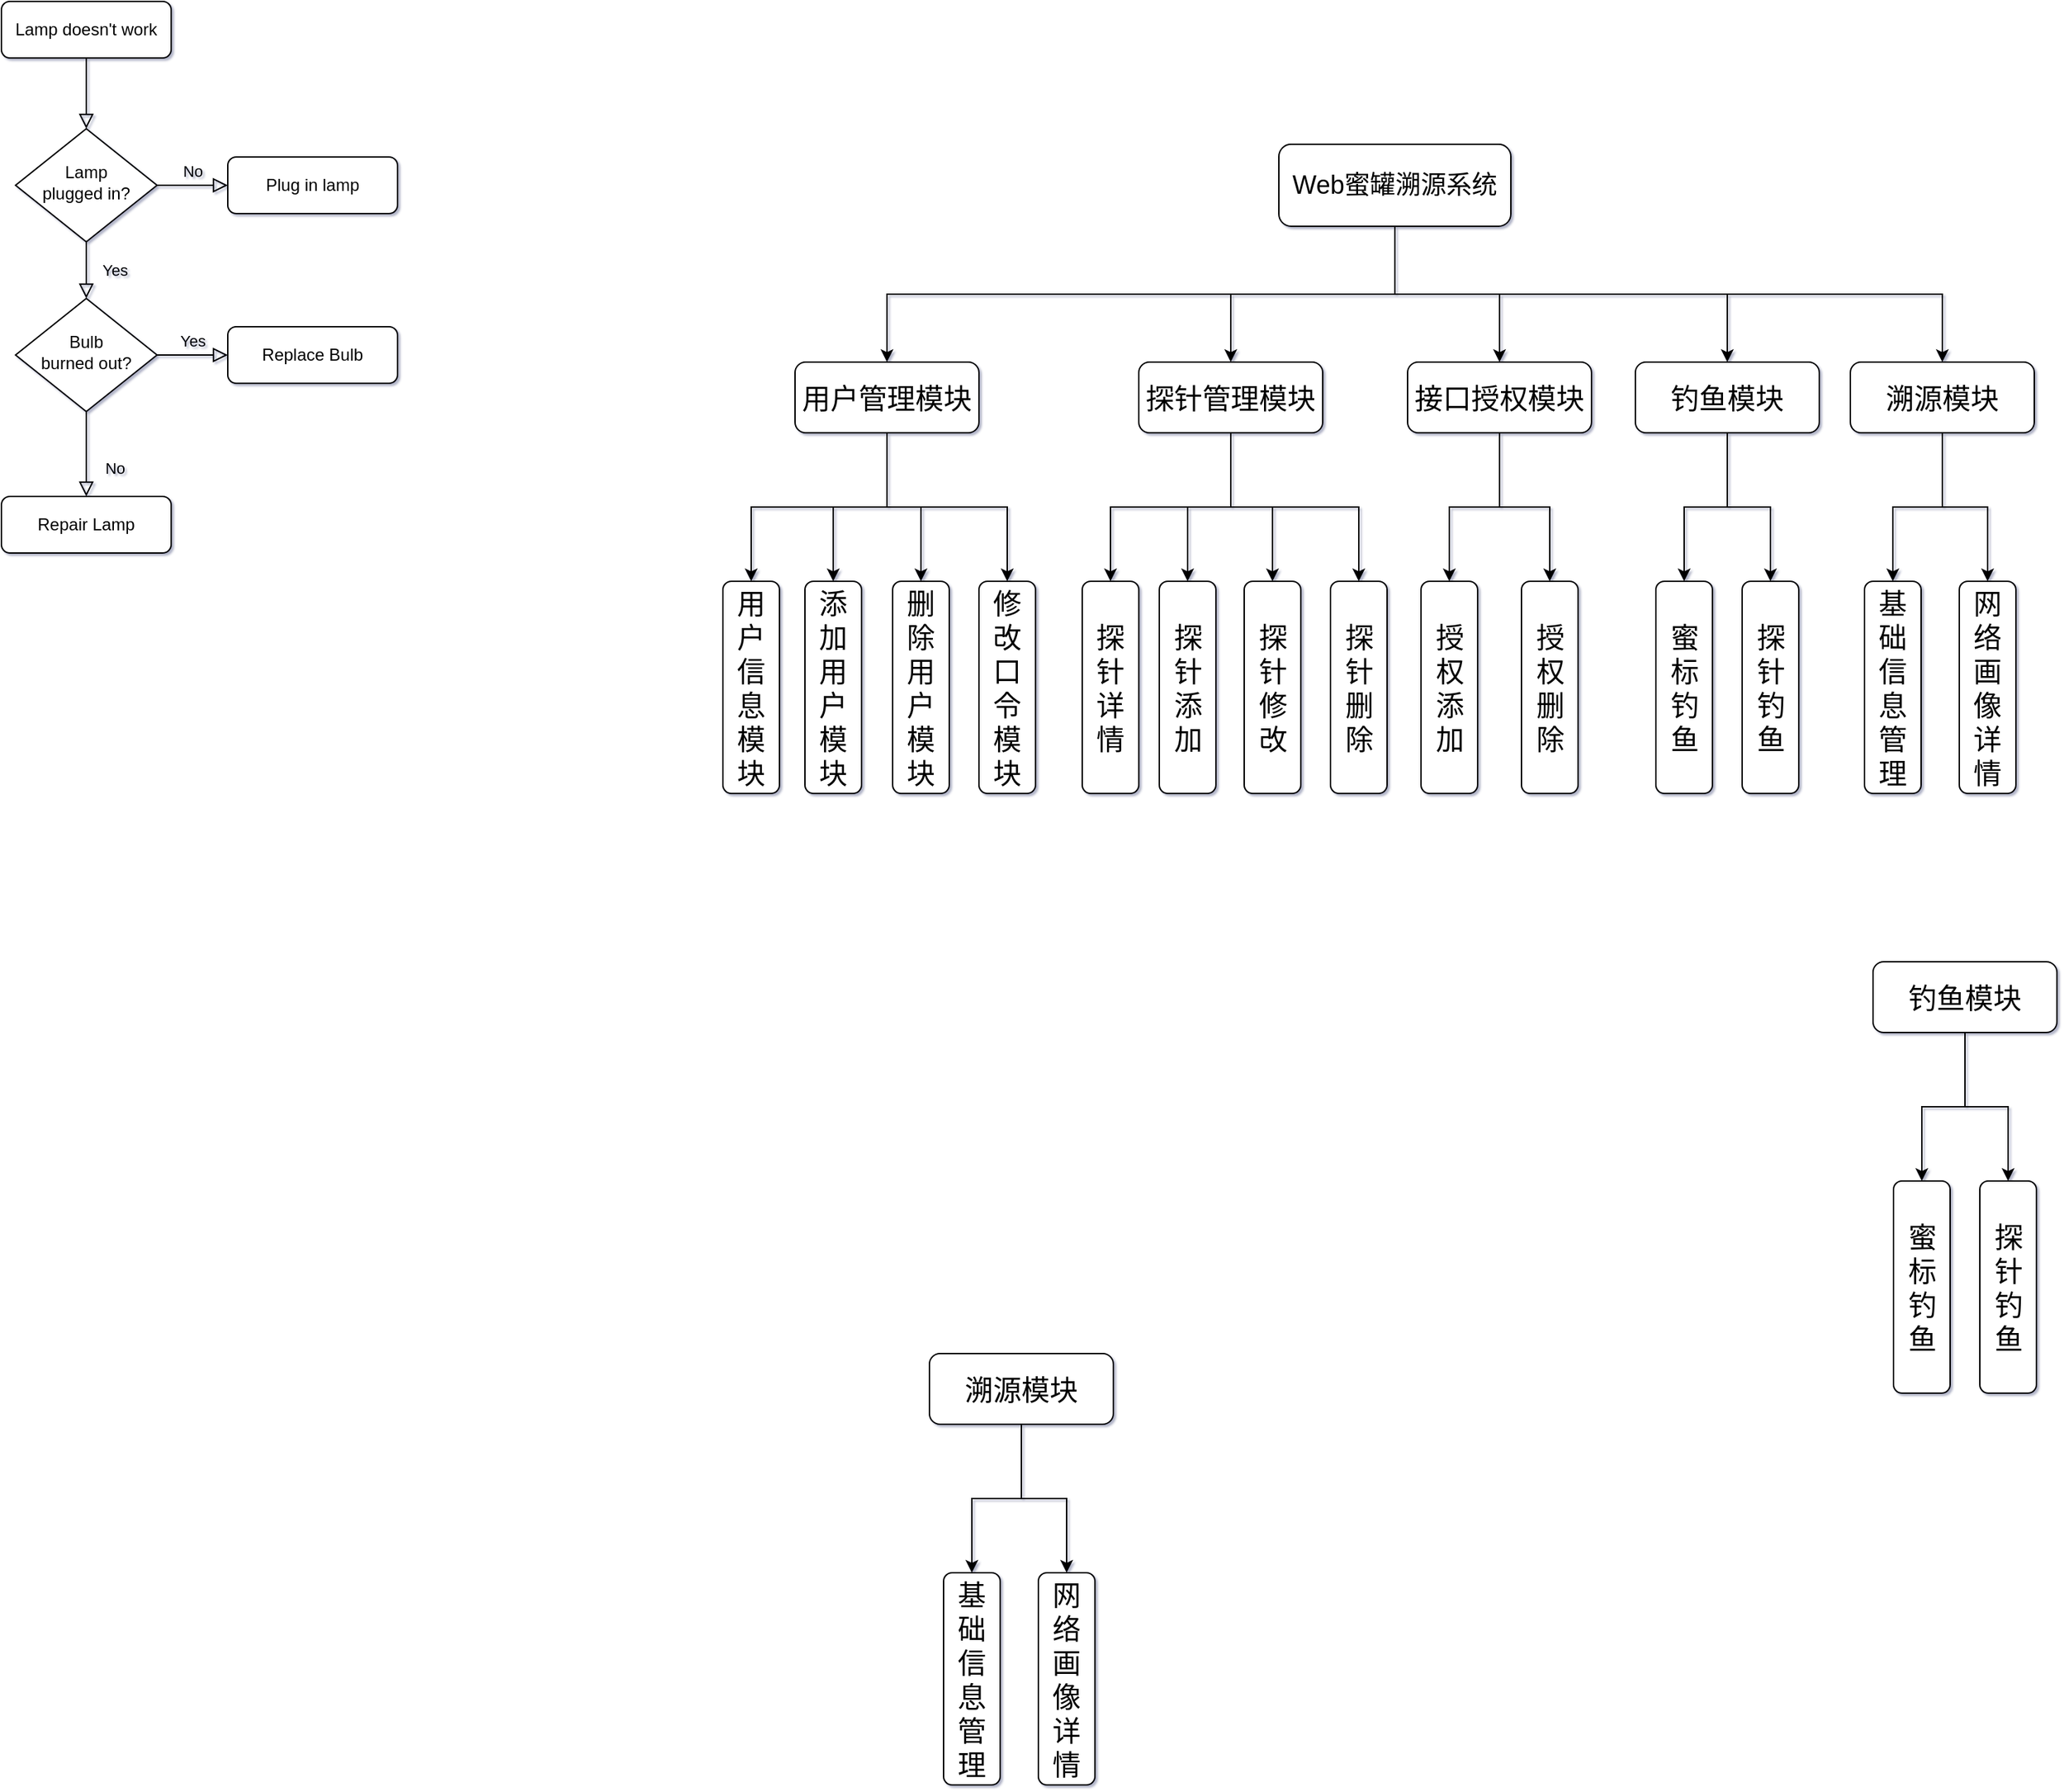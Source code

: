 <mxfile version="14.5.10" type="github">
  <diagram id="C5RBs43oDa-KdzZeNtuy" name="Page-1">
    <mxGraphModel dx="1173" dy="623" grid="0" gridSize="10" guides="1" tooltips="1" connect="1" arrows="1" fold="1" page="0" pageScale="1" pageWidth="827" pageHeight="1169" background="none" math="0" shadow="1">
      <root>
        <mxCell id="WIyWlLk6GJQsqaUBKTNV-0" />
        <mxCell id="WIyWlLk6GJQsqaUBKTNV-1" parent="WIyWlLk6GJQsqaUBKTNV-0" />
        <mxCell id="WIyWlLk6GJQsqaUBKTNV-2" value="" style="rounded=0;html=1;jettySize=auto;orthogonalLoop=1;fontSize=11;endArrow=block;endFill=0;endSize=8;strokeWidth=1;shadow=0;labelBackgroundColor=none;edgeStyle=orthogonalEdgeStyle;" parent="WIyWlLk6GJQsqaUBKTNV-1" source="WIyWlLk6GJQsqaUBKTNV-3" target="WIyWlLk6GJQsqaUBKTNV-6" edge="1">
          <mxGeometry relative="1" as="geometry" />
        </mxCell>
        <mxCell id="WIyWlLk6GJQsqaUBKTNV-3" value="Lamp doesn&#39;t work" style="rounded=1;whiteSpace=wrap;html=1;fontSize=12;glass=0;strokeWidth=1;shadow=0;" parent="WIyWlLk6GJQsqaUBKTNV-1" vertex="1">
          <mxGeometry x="160" y="80" width="120" height="40" as="geometry" />
        </mxCell>
        <mxCell id="WIyWlLk6GJQsqaUBKTNV-4" value="Yes" style="rounded=0;html=1;jettySize=auto;orthogonalLoop=1;fontSize=11;endArrow=block;endFill=0;endSize=8;strokeWidth=1;shadow=0;labelBackgroundColor=none;edgeStyle=orthogonalEdgeStyle;" parent="WIyWlLk6GJQsqaUBKTNV-1" source="WIyWlLk6GJQsqaUBKTNV-6" target="WIyWlLk6GJQsqaUBKTNV-10" edge="1">
          <mxGeometry y="20" relative="1" as="geometry">
            <mxPoint as="offset" />
          </mxGeometry>
        </mxCell>
        <mxCell id="WIyWlLk6GJQsqaUBKTNV-5" value="No" style="edgeStyle=orthogonalEdgeStyle;rounded=0;html=1;jettySize=auto;orthogonalLoop=1;fontSize=11;endArrow=block;endFill=0;endSize=8;strokeWidth=1;shadow=0;labelBackgroundColor=none;" parent="WIyWlLk6GJQsqaUBKTNV-1" source="WIyWlLk6GJQsqaUBKTNV-6" target="WIyWlLk6GJQsqaUBKTNV-7" edge="1">
          <mxGeometry y="10" relative="1" as="geometry">
            <mxPoint as="offset" />
          </mxGeometry>
        </mxCell>
        <mxCell id="WIyWlLk6GJQsqaUBKTNV-6" value="Lamp&lt;br&gt;plugged in?" style="rhombus;whiteSpace=wrap;html=1;shadow=0;fontFamily=Helvetica;fontSize=12;align=center;strokeWidth=1;spacing=6;spacingTop=-4;" parent="WIyWlLk6GJQsqaUBKTNV-1" vertex="1">
          <mxGeometry x="170" y="170" width="100" height="80" as="geometry" />
        </mxCell>
        <mxCell id="WIyWlLk6GJQsqaUBKTNV-7" value="Plug in lamp" style="rounded=1;whiteSpace=wrap;html=1;fontSize=12;glass=0;strokeWidth=1;shadow=0;" parent="WIyWlLk6GJQsqaUBKTNV-1" vertex="1">
          <mxGeometry x="320" y="190" width="120" height="40" as="geometry" />
        </mxCell>
        <mxCell id="WIyWlLk6GJQsqaUBKTNV-8" value="No" style="rounded=0;html=1;jettySize=auto;orthogonalLoop=1;fontSize=11;endArrow=block;endFill=0;endSize=8;strokeWidth=1;shadow=0;labelBackgroundColor=none;edgeStyle=orthogonalEdgeStyle;" parent="WIyWlLk6GJQsqaUBKTNV-1" source="WIyWlLk6GJQsqaUBKTNV-10" target="WIyWlLk6GJQsqaUBKTNV-11" edge="1">
          <mxGeometry x="0.333" y="20" relative="1" as="geometry">
            <mxPoint as="offset" />
          </mxGeometry>
        </mxCell>
        <mxCell id="WIyWlLk6GJQsqaUBKTNV-9" value="Yes" style="edgeStyle=orthogonalEdgeStyle;rounded=0;html=1;jettySize=auto;orthogonalLoop=1;fontSize=11;endArrow=block;endFill=0;endSize=8;strokeWidth=1;shadow=0;labelBackgroundColor=none;" parent="WIyWlLk6GJQsqaUBKTNV-1" source="WIyWlLk6GJQsqaUBKTNV-10" target="WIyWlLk6GJQsqaUBKTNV-12" edge="1">
          <mxGeometry y="10" relative="1" as="geometry">
            <mxPoint as="offset" />
          </mxGeometry>
        </mxCell>
        <mxCell id="WIyWlLk6GJQsqaUBKTNV-10" value="Bulb&lt;br&gt;burned out?" style="rhombus;whiteSpace=wrap;html=1;shadow=0;fontFamily=Helvetica;fontSize=12;align=center;strokeWidth=1;spacing=6;spacingTop=-4;" parent="WIyWlLk6GJQsqaUBKTNV-1" vertex="1">
          <mxGeometry x="170" y="290" width="100" height="80" as="geometry" />
        </mxCell>
        <mxCell id="WIyWlLk6GJQsqaUBKTNV-11" value="Repair Lamp" style="rounded=1;whiteSpace=wrap;html=1;fontSize=12;glass=0;strokeWidth=1;shadow=0;" parent="WIyWlLk6GJQsqaUBKTNV-1" vertex="1">
          <mxGeometry x="160" y="430" width="120" height="40" as="geometry" />
        </mxCell>
        <mxCell id="WIyWlLk6GJQsqaUBKTNV-12" value="Replace Bulb" style="rounded=1;whiteSpace=wrap;html=1;fontSize=12;glass=0;strokeWidth=1;shadow=0;" parent="WIyWlLk6GJQsqaUBKTNV-1" vertex="1">
          <mxGeometry x="320" y="310" width="120" height="40" as="geometry" />
        </mxCell>
        <mxCell id="Zg1x8N40QmGfaq8mfe-Y-34" style="edgeStyle=orthogonalEdgeStyle;rounded=0;orthogonalLoop=1;jettySize=auto;html=1;entryX=0.5;entryY=0;entryDx=0;entryDy=0;fontSize=18;exitX=0.5;exitY=1;exitDx=0;exitDy=0;" edge="1" parent="WIyWlLk6GJQsqaUBKTNV-1" source="Zg1x8N40QmGfaq8mfe-Y-0" target="Zg1x8N40QmGfaq8mfe-Y-2">
          <mxGeometry relative="1" as="geometry" />
        </mxCell>
        <mxCell id="Zg1x8N40QmGfaq8mfe-Y-35" style="edgeStyle=orthogonalEdgeStyle;rounded=0;orthogonalLoop=1;jettySize=auto;html=1;entryX=0.5;entryY=0;entryDx=0;entryDy=0;fontSize=18;exitX=0.5;exitY=1;exitDx=0;exitDy=0;" edge="1" parent="WIyWlLk6GJQsqaUBKTNV-1" source="Zg1x8N40QmGfaq8mfe-Y-0" target="Zg1x8N40QmGfaq8mfe-Y-23">
          <mxGeometry relative="1" as="geometry" />
        </mxCell>
        <mxCell id="Zg1x8N40QmGfaq8mfe-Y-39" style="edgeStyle=orthogonalEdgeStyle;rounded=0;orthogonalLoop=1;jettySize=auto;html=1;fontSize=18;exitX=0.5;exitY=1;exitDx=0;exitDy=0;" edge="1" parent="WIyWlLk6GJQsqaUBKTNV-1" source="Zg1x8N40QmGfaq8mfe-Y-0" target="Zg1x8N40QmGfaq8mfe-Y-3">
          <mxGeometry relative="1" as="geometry" />
        </mxCell>
        <mxCell id="Zg1x8N40QmGfaq8mfe-Y-40" style="edgeStyle=orthogonalEdgeStyle;rounded=0;orthogonalLoop=1;jettySize=auto;html=1;entryX=0.5;entryY=0;entryDx=0;entryDy=0;fontSize=18;exitX=0.5;exitY=1;exitDx=0;exitDy=0;" edge="1" parent="WIyWlLk6GJQsqaUBKTNV-1" source="Zg1x8N40QmGfaq8mfe-Y-0" target="Zg1x8N40QmGfaq8mfe-Y-1">
          <mxGeometry relative="1" as="geometry" />
        </mxCell>
        <mxCell id="Zg1x8N40QmGfaq8mfe-Y-72" style="edgeStyle=orthogonalEdgeStyle;rounded=0;orthogonalLoop=1;jettySize=auto;html=1;entryX=0.5;entryY=0;entryDx=0;entryDy=0;fontSize=15;exitX=0.5;exitY=1;exitDx=0;exitDy=0;" edge="1" parent="WIyWlLk6GJQsqaUBKTNV-1" source="Zg1x8N40QmGfaq8mfe-Y-0" target="Zg1x8N40QmGfaq8mfe-Y-67">
          <mxGeometry relative="1" as="geometry" />
        </mxCell>
        <mxCell id="Zg1x8N40QmGfaq8mfe-Y-0" value="&lt;font style=&quot;font-size: 18px&quot;&gt;Web蜜罐溯源系统&lt;/font&gt;" style="rounded=1;whiteSpace=wrap;html=1;" vertex="1" parent="WIyWlLk6GJQsqaUBKTNV-1">
          <mxGeometry x="1063" y="181" width="164" height="58" as="geometry" />
        </mxCell>
        <mxCell id="Zg1x8N40QmGfaq8mfe-Y-41" style="edgeStyle=orthogonalEdgeStyle;rounded=0;orthogonalLoop=1;jettySize=auto;html=1;entryX=0.5;entryY=0;entryDx=0;entryDy=0;fontSize=18;" edge="1" parent="WIyWlLk6GJQsqaUBKTNV-1" source="Zg1x8N40QmGfaq8mfe-Y-1" target="Zg1x8N40QmGfaq8mfe-Y-10">
          <mxGeometry relative="1" as="geometry" />
        </mxCell>
        <mxCell id="Zg1x8N40QmGfaq8mfe-Y-42" style="edgeStyle=orthogonalEdgeStyle;rounded=0;orthogonalLoop=1;jettySize=auto;html=1;entryX=0.5;entryY=0;entryDx=0;entryDy=0;fontSize=18;" edge="1" parent="WIyWlLk6GJQsqaUBKTNV-1" source="Zg1x8N40QmGfaq8mfe-Y-1" target="Zg1x8N40QmGfaq8mfe-Y-11">
          <mxGeometry relative="1" as="geometry" />
        </mxCell>
        <mxCell id="Zg1x8N40QmGfaq8mfe-Y-43" style="edgeStyle=orthogonalEdgeStyle;rounded=0;orthogonalLoop=1;jettySize=auto;html=1;entryX=0.5;entryY=0;entryDx=0;entryDy=0;fontSize=18;exitX=0.5;exitY=1;exitDx=0;exitDy=0;" edge="1" parent="WIyWlLk6GJQsqaUBKTNV-1" source="Zg1x8N40QmGfaq8mfe-Y-1" target="Zg1x8N40QmGfaq8mfe-Y-8">
          <mxGeometry relative="1" as="geometry" />
        </mxCell>
        <mxCell id="Zg1x8N40QmGfaq8mfe-Y-44" style="edgeStyle=orthogonalEdgeStyle;rounded=0;orthogonalLoop=1;jettySize=auto;html=1;entryX=0.5;entryY=0;entryDx=0;entryDy=0;fontSize=18;exitX=0.5;exitY=1;exitDx=0;exitDy=0;" edge="1" parent="WIyWlLk6GJQsqaUBKTNV-1" source="Zg1x8N40QmGfaq8mfe-Y-1" target="Zg1x8N40QmGfaq8mfe-Y-12">
          <mxGeometry relative="1" as="geometry" />
        </mxCell>
        <mxCell id="Zg1x8N40QmGfaq8mfe-Y-1" value="用户管理模块" style="rounded=1;whiteSpace=wrap;html=1;fontSize=20;" vertex="1" parent="WIyWlLk6GJQsqaUBKTNV-1">
          <mxGeometry x="721" y="335" width="130" height="50" as="geometry" />
        </mxCell>
        <mxCell id="Zg1x8N40QmGfaq8mfe-Y-19" style="edgeStyle=orthogonalEdgeStyle;rounded=0;orthogonalLoop=1;jettySize=auto;html=1;entryX=0.5;entryY=0;entryDx=0;entryDy=0;fontSize=18;" edge="1" parent="WIyWlLk6GJQsqaUBKTNV-1" source="Zg1x8N40QmGfaq8mfe-Y-2" target="Zg1x8N40QmGfaq8mfe-Y-6">
          <mxGeometry relative="1" as="geometry" />
        </mxCell>
        <mxCell id="Zg1x8N40QmGfaq8mfe-Y-20" style="edgeStyle=orthogonalEdgeStyle;rounded=0;orthogonalLoop=1;jettySize=auto;html=1;entryX=0.5;entryY=0;entryDx=0;entryDy=0;fontSize=18;" edge="1" parent="WIyWlLk6GJQsqaUBKTNV-1" source="Zg1x8N40QmGfaq8mfe-Y-2" target="Zg1x8N40QmGfaq8mfe-Y-7">
          <mxGeometry relative="1" as="geometry" />
        </mxCell>
        <mxCell id="Zg1x8N40QmGfaq8mfe-Y-2" value="接口授权模块" style="rounded=1;whiteSpace=wrap;html=1;fontSize=20;" vertex="1" parent="WIyWlLk6GJQsqaUBKTNV-1">
          <mxGeometry x="1154" y="335" width="130" height="50" as="geometry" />
        </mxCell>
        <mxCell id="Zg1x8N40QmGfaq8mfe-Y-21" style="edgeStyle=orthogonalEdgeStyle;rounded=0;orthogonalLoop=1;jettySize=auto;html=1;entryX=0.5;entryY=0;entryDx=0;entryDy=0;fontSize=18;exitX=0.5;exitY=1;exitDx=0;exitDy=0;" edge="1" parent="WIyWlLk6GJQsqaUBKTNV-1" source="Zg1x8N40QmGfaq8mfe-Y-3" target="Zg1x8N40QmGfaq8mfe-Y-4">
          <mxGeometry relative="1" as="geometry" />
        </mxCell>
        <mxCell id="Zg1x8N40QmGfaq8mfe-Y-22" style="edgeStyle=orthogonalEdgeStyle;rounded=0;orthogonalLoop=1;jettySize=auto;html=1;entryX=0.5;entryY=0;entryDx=0;entryDy=0;fontSize=18;" edge="1" parent="WIyWlLk6GJQsqaUBKTNV-1" source="Zg1x8N40QmGfaq8mfe-Y-3" target="Zg1x8N40QmGfaq8mfe-Y-9">
          <mxGeometry relative="1" as="geometry" />
        </mxCell>
        <mxCell id="Zg1x8N40QmGfaq8mfe-Y-29" style="edgeStyle=orthogonalEdgeStyle;rounded=0;orthogonalLoop=1;jettySize=auto;html=1;entryX=0.5;entryY=0;entryDx=0;entryDy=0;fontSize=18;" edge="1" parent="WIyWlLk6GJQsqaUBKTNV-1" source="Zg1x8N40QmGfaq8mfe-Y-3" target="Zg1x8N40QmGfaq8mfe-Y-28">
          <mxGeometry relative="1" as="geometry" />
        </mxCell>
        <mxCell id="Zg1x8N40QmGfaq8mfe-Y-46" style="edgeStyle=orthogonalEdgeStyle;rounded=0;orthogonalLoop=1;jettySize=auto;html=1;entryX=0.5;entryY=0;entryDx=0;entryDy=0;fontSize=18;exitX=0.5;exitY=1;exitDx=0;exitDy=0;" edge="1" parent="WIyWlLk6GJQsqaUBKTNV-1" source="Zg1x8N40QmGfaq8mfe-Y-3" target="Zg1x8N40QmGfaq8mfe-Y-45">
          <mxGeometry relative="1" as="geometry" />
        </mxCell>
        <mxCell id="Zg1x8N40QmGfaq8mfe-Y-3" value="探针管理模块" style="rounded=1;whiteSpace=wrap;html=1;fontSize=20;" vertex="1" parent="WIyWlLk6GJQsqaUBKTNV-1">
          <mxGeometry x="964" y="335" width="130" height="50" as="geometry" />
        </mxCell>
        <mxCell id="Zg1x8N40QmGfaq8mfe-Y-4" value="探&lt;br style=&quot;font-size: 20px&quot;&gt;针&lt;br style=&quot;font-size: 20px&quot;&gt;修改" style="rounded=1;whiteSpace=wrap;html=1;fontSize=20;rotation=0;" vertex="1" parent="WIyWlLk6GJQsqaUBKTNV-1">
          <mxGeometry x="1038.5" y="490" width="40" height="150" as="geometry" />
        </mxCell>
        <mxCell id="Zg1x8N40QmGfaq8mfe-Y-6" value="授&lt;br style=&quot;font-size: 20px;&quot;&gt;权&lt;br style=&quot;font-size: 20px;&quot;&gt;添&lt;br style=&quot;font-size: 20px;&quot;&gt;加" style="rounded=1;whiteSpace=wrap;html=1;fontSize=20;rotation=0;" vertex="1" parent="WIyWlLk6GJQsqaUBKTNV-1">
          <mxGeometry x="1163.5" y="490" width="40" height="150" as="geometry" />
        </mxCell>
        <mxCell id="Zg1x8N40QmGfaq8mfe-Y-7" value="授&lt;br style=&quot;font-size: 20px;&quot;&gt;权&lt;br style=&quot;font-size: 20px;&quot;&gt;删&lt;br style=&quot;font-size: 20px;&quot;&gt;除" style="rounded=1;whiteSpace=wrap;html=1;fontSize=20;rotation=0;" vertex="1" parent="WIyWlLk6GJQsqaUBKTNV-1">
          <mxGeometry x="1234.5" y="490" width="40" height="150" as="geometry" />
        </mxCell>
        <mxCell id="Zg1x8N40QmGfaq8mfe-Y-8" value="用&lt;br style=&quot;font-size: 20px;&quot;&gt;户&lt;br style=&quot;font-size: 20px;&quot;&gt;信&lt;br style=&quot;font-size: 20px;&quot;&gt;息&lt;br style=&quot;font-size: 20px;&quot;&gt;模&lt;br style=&quot;font-size: 20px;&quot;&gt;块" style="rounded=1;whiteSpace=wrap;html=1;fontSize=20;rotation=0;" vertex="1" parent="WIyWlLk6GJQsqaUBKTNV-1">
          <mxGeometry x="670" y="490" width="40" height="150" as="geometry" />
        </mxCell>
        <mxCell id="Zg1x8N40QmGfaq8mfe-Y-9" value="探&lt;br style=&quot;font-size: 20px;&quot;&gt;针&lt;br style=&quot;font-size: 20px;&quot;&gt;详&lt;br style=&quot;font-size: 20px;&quot;&gt;情" style="rounded=1;whiteSpace=wrap;html=1;fontSize=20;rotation=0;" vertex="1" parent="WIyWlLk6GJQsqaUBKTNV-1">
          <mxGeometry x="924" y="490" width="40" height="150" as="geometry" />
        </mxCell>
        <mxCell id="Zg1x8N40QmGfaq8mfe-Y-10" value="添&lt;br style=&quot;font-size: 20px;&quot;&gt;加&lt;br style=&quot;font-size: 20px;&quot;&gt;用&lt;br style=&quot;font-size: 20px;&quot;&gt;户&lt;br style=&quot;font-size: 20px;&quot;&gt;模&lt;br style=&quot;font-size: 20px;&quot;&gt;块" style="rounded=1;whiteSpace=wrap;html=1;fontSize=20;rotation=0;" vertex="1" parent="WIyWlLk6GJQsqaUBKTNV-1">
          <mxGeometry x="728" y="490" width="40" height="150" as="geometry" />
        </mxCell>
        <mxCell id="Zg1x8N40QmGfaq8mfe-Y-11" value="删&lt;br style=&quot;font-size: 20px;&quot;&gt;除&lt;br style=&quot;font-size: 20px;&quot;&gt;用&lt;br style=&quot;font-size: 20px;&quot;&gt;户&lt;br style=&quot;font-size: 20px;&quot;&gt;模&lt;br style=&quot;font-size: 20px;&quot;&gt;块" style="rounded=1;whiteSpace=wrap;html=1;fontSize=20;rotation=0;" vertex="1" parent="WIyWlLk6GJQsqaUBKTNV-1">
          <mxGeometry x="790" y="490" width="40" height="150" as="geometry" />
        </mxCell>
        <mxCell id="Zg1x8N40QmGfaq8mfe-Y-12" value="修&lt;br style=&quot;font-size: 20px;&quot;&gt;改&lt;br style=&quot;font-size: 20px;&quot;&gt;口&lt;br style=&quot;font-size: 20px;&quot;&gt;令&lt;br style=&quot;font-size: 20px;&quot;&gt;模&lt;br style=&quot;font-size: 20px;&quot;&gt;块" style="rounded=1;whiteSpace=wrap;html=1;fontSize=20;rotation=0;" vertex="1" parent="WIyWlLk6GJQsqaUBKTNV-1">
          <mxGeometry x="851" y="490" width="40" height="150" as="geometry" />
        </mxCell>
        <mxCell id="Zg1x8N40QmGfaq8mfe-Y-26" style="edgeStyle=orthogonalEdgeStyle;rounded=0;orthogonalLoop=1;jettySize=auto;html=1;fontSize=18;" edge="1" parent="WIyWlLk6GJQsqaUBKTNV-1" source="Zg1x8N40QmGfaq8mfe-Y-23" target="Zg1x8N40QmGfaq8mfe-Y-24">
          <mxGeometry relative="1" as="geometry" />
        </mxCell>
        <mxCell id="Zg1x8N40QmGfaq8mfe-Y-27" style="edgeStyle=orthogonalEdgeStyle;rounded=0;orthogonalLoop=1;jettySize=auto;html=1;entryX=0.5;entryY=0;entryDx=0;entryDy=0;fontSize=18;" edge="1" parent="WIyWlLk6GJQsqaUBKTNV-1" source="Zg1x8N40QmGfaq8mfe-Y-23" target="Zg1x8N40QmGfaq8mfe-Y-25">
          <mxGeometry relative="1" as="geometry" />
        </mxCell>
        <mxCell id="Zg1x8N40QmGfaq8mfe-Y-23" value="溯源模块" style="rounded=1;whiteSpace=wrap;html=1;fontSize=20;" vertex="1" parent="WIyWlLk6GJQsqaUBKTNV-1">
          <mxGeometry x="1467" y="335" width="130" height="50" as="geometry" />
        </mxCell>
        <mxCell id="Zg1x8N40QmGfaq8mfe-Y-24" value="基&lt;br style=&quot;font-size: 20px;&quot;&gt;础&lt;br style=&quot;font-size: 20px;&quot;&gt;信&lt;br style=&quot;font-size: 20px;&quot;&gt;息&lt;br style=&quot;font-size: 20px;&quot;&gt;管&lt;br style=&quot;font-size: 20px;&quot;&gt;理" style="rounded=1;whiteSpace=wrap;html=1;fontSize=20;rotation=0;" vertex="1" parent="WIyWlLk6GJQsqaUBKTNV-1">
          <mxGeometry x="1477" y="490" width="40" height="150" as="geometry" />
        </mxCell>
        <mxCell id="Zg1x8N40QmGfaq8mfe-Y-25" value="网&lt;br style=&quot;font-size: 20px&quot;&gt;络&lt;br style=&quot;font-size: 20px&quot;&gt;画&lt;br style=&quot;font-size: 20px&quot;&gt;像&lt;br style=&quot;font-size: 20px&quot;&gt;详情" style="rounded=1;whiteSpace=wrap;html=1;fontSize=20;rotation=0;" vertex="1" parent="WIyWlLk6GJQsqaUBKTNV-1">
          <mxGeometry x="1544" y="490" width="40" height="150" as="geometry" />
        </mxCell>
        <mxCell id="Zg1x8N40QmGfaq8mfe-Y-28" value="探&lt;br style=&quot;font-size: 20px;&quot;&gt;针&lt;br style=&quot;font-size: 20px;&quot;&gt;添&lt;br style=&quot;font-size: 20px;&quot;&gt;加" style="rounded=1;whiteSpace=wrap;html=1;fontSize=20;rotation=0;" vertex="1" parent="WIyWlLk6GJQsqaUBKTNV-1">
          <mxGeometry x="978.5" y="490" width="40" height="150" as="geometry" />
        </mxCell>
        <mxCell id="Zg1x8N40QmGfaq8mfe-Y-45" value="探&lt;br style=&quot;font-size: 20px;&quot;&gt;针&lt;br style=&quot;font-size: 20px;&quot;&gt;删&lt;br style=&quot;font-size: 20px;&quot;&gt;除" style="rounded=1;whiteSpace=wrap;html=1;fontSize=20;rotation=0;" vertex="1" parent="WIyWlLk6GJQsqaUBKTNV-1">
          <mxGeometry x="1099.5" y="490" width="40" height="150" as="geometry" />
        </mxCell>
        <mxCell id="Zg1x8N40QmGfaq8mfe-Y-61" style="edgeStyle=orthogonalEdgeStyle;rounded=0;orthogonalLoop=1;jettySize=auto;html=1;fontSize=18;" edge="1" parent="WIyWlLk6GJQsqaUBKTNV-1" source="Zg1x8N40QmGfaq8mfe-Y-63" target="Zg1x8N40QmGfaq8mfe-Y-64">
          <mxGeometry relative="1" as="geometry" />
        </mxCell>
        <mxCell id="Zg1x8N40QmGfaq8mfe-Y-62" style="edgeStyle=orthogonalEdgeStyle;rounded=0;orthogonalLoop=1;jettySize=auto;html=1;entryX=0.5;entryY=0;entryDx=0;entryDy=0;fontSize=18;" edge="1" parent="WIyWlLk6GJQsqaUBKTNV-1" source="Zg1x8N40QmGfaq8mfe-Y-63" target="Zg1x8N40QmGfaq8mfe-Y-65">
          <mxGeometry relative="1" as="geometry" />
        </mxCell>
        <mxCell id="Zg1x8N40QmGfaq8mfe-Y-63" value="溯源模块" style="rounded=1;whiteSpace=wrap;html=1;fontSize=20;" vertex="1" parent="WIyWlLk6GJQsqaUBKTNV-1">
          <mxGeometry x="816" y="1036" width="130" height="50" as="geometry" />
        </mxCell>
        <mxCell id="Zg1x8N40QmGfaq8mfe-Y-64" value="基&lt;br style=&quot;font-size: 20px;&quot;&gt;础&lt;br style=&quot;font-size: 20px;&quot;&gt;信&lt;br style=&quot;font-size: 20px;&quot;&gt;息&lt;br style=&quot;font-size: 20px;&quot;&gt;管&lt;br style=&quot;font-size: 20px;&quot;&gt;理" style="rounded=1;whiteSpace=wrap;html=1;fontSize=20;rotation=0;" vertex="1" parent="WIyWlLk6GJQsqaUBKTNV-1">
          <mxGeometry x="826" y="1191" width="40" height="150" as="geometry" />
        </mxCell>
        <mxCell id="Zg1x8N40QmGfaq8mfe-Y-65" value="网&lt;br style=&quot;font-size: 20px&quot;&gt;络&lt;br style=&quot;font-size: 20px&quot;&gt;画&lt;br style=&quot;font-size: 20px&quot;&gt;像&lt;br style=&quot;font-size: 20px&quot;&gt;详情" style="rounded=1;whiteSpace=wrap;html=1;fontSize=20;rotation=0;" vertex="1" parent="WIyWlLk6GJQsqaUBKTNV-1">
          <mxGeometry x="893" y="1191" width="40" height="150" as="geometry" />
        </mxCell>
        <mxCell id="Zg1x8N40QmGfaq8mfe-Y-70" style="edgeStyle=orthogonalEdgeStyle;rounded=0;orthogonalLoop=1;jettySize=auto;html=1;fontSize=15;" edge="1" parent="WIyWlLk6GJQsqaUBKTNV-1" source="Zg1x8N40QmGfaq8mfe-Y-67" target="Zg1x8N40QmGfaq8mfe-Y-68">
          <mxGeometry relative="1" as="geometry" />
        </mxCell>
        <mxCell id="Zg1x8N40QmGfaq8mfe-Y-71" style="edgeStyle=orthogonalEdgeStyle;rounded=0;orthogonalLoop=1;jettySize=auto;html=1;entryX=0.5;entryY=0;entryDx=0;entryDy=0;fontSize=15;" edge="1" parent="WIyWlLk6GJQsqaUBKTNV-1" source="Zg1x8N40QmGfaq8mfe-Y-67" target="Zg1x8N40QmGfaq8mfe-Y-69">
          <mxGeometry relative="1" as="geometry" />
        </mxCell>
        <mxCell id="Zg1x8N40QmGfaq8mfe-Y-67" value="钓鱼模块" style="rounded=1;whiteSpace=wrap;html=1;fontSize=20;" vertex="1" parent="WIyWlLk6GJQsqaUBKTNV-1">
          <mxGeometry x="1315" y="335" width="130" height="50" as="geometry" />
        </mxCell>
        <mxCell id="Zg1x8N40QmGfaq8mfe-Y-68" value="蜜标钓鱼" style="rounded=1;whiteSpace=wrap;html=1;fontSize=20;rotation=0;" vertex="1" parent="WIyWlLk6GJQsqaUBKTNV-1">
          <mxGeometry x="1329.5" y="490" width="40" height="150" as="geometry" />
        </mxCell>
        <mxCell id="Zg1x8N40QmGfaq8mfe-Y-69" value="探针钓鱼" style="rounded=1;whiteSpace=wrap;html=1;fontSize=20;rotation=0;" vertex="1" parent="WIyWlLk6GJQsqaUBKTNV-1">
          <mxGeometry x="1390.5" y="490" width="40" height="150" as="geometry" />
        </mxCell>
        <mxCell id="Zg1x8N40QmGfaq8mfe-Y-86" style="edgeStyle=orthogonalEdgeStyle;rounded=0;orthogonalLoop=1;jettySize=auto;html=1;fontSize=15;" edge="1" parent="WIyWlLk6GJQsqaUBKTNV-1" source="Zg1x8N40QmGfaq8mfe-Y-88" target="Zg1x8N40QmGfaq8mfe-Y-89">
          <mxGeometry relative="1" as="geometry" />
        </mxCell>
        <mxCell id="Zg1x8N40QmGfaq8mfe-Y-87" style="edgeStyle=orthogonalEdgeStyle;rounded=0;orthogonalLoop=1;jettySize=auto;html=1;entryX=0.5;entryY=0;entryDx=0;entryDy=0;fontSize=15;" edge="1" parent="WIyWlLk6GJQsqaUBKTNV-1" source="Zg1x8N40QmGfaq8mfe-Y-88" target="Zg1x8N40QmGfaq8mfe-Y-90">
          <mxGeometry relative="1" as="geometry" />
        </mxCell>
        <mxCell id="Zg1x8N40QmGfaq8mfe-Y-88" value="钓鱼模块" style="rounded=1;whiteSpace=wrap;html=1;fontSize=20;" vertex="1" parent="WIyWlLk6GJQsqaUBKTNV-1">
          <mxGeometry x="1483" y="759" width="130" height="50" as="geometry" />
        </mxCell>
        <mxCell id="Zg1x8N40QmGfaq8mfe-Y-89" value="蜜标钓鱼" style="rounded=1;whiteSpace=wrap;html=1;fontSize=20;rotation=0;" vertex="1" parent="WIyWlLk6GJQsqaUBKTNV-1">
          <mxGeometry x="1497.5" y="914" width="40" height="150" as="geometry" />
        </mxCell>
        <mxCell id="Zg1x8N40QmGfaq8mfe-Y-90" value="探针钓鱼" style="rounded=1;whiteSpace=wrap;html=1;fontSize=20;rotation=0;" vertex="1" parent="WIyWlLk6GJQsqaUBKTNV-1">
          <mxGeometry x="1558.5" y="914" width="40" height="150" as="geometry" />
        </mxCell>
      </root>
    </mxGraphModel>
  </diagram>
</mxfile>
